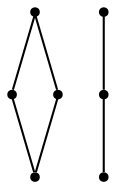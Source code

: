 graph {
  node [shape=point,comment="{\"directed\":false,\"doi\":\"10.1007/978-3-642-11805-0_8\",\"figure\":\"3 (5)\"}"]

  v0 [pos="1413.3634990780852,809.4338566866788"]
  v1 [pos="1391.2220441419024,836.2560965104536"]
  v2 [pos="1393.849017990467,602.5461114363237"]
  v3 [pos="1370.4566200966058,634.4963419133967"]
  v4 [pos="1391.9726353667502,778.7351746992631"]
  v5 [pos="1368.6427814394929,809.9340181524103"]
  v6 [pos="1393.2235465116278,661.4425408796832"]

  v0 -- v1 [id="-1",pos="1413.3634990780852,809.4338566866788 1413.5302935932957,832.9965879960494 1394.2575897926508,833.0800330422142 1391.2220441419024,836.2560965104536"]
  v5 -- v1 [id="-2",pos="1368.6427814394929,809.9340181524103 1368.3258305039517,834.5347244262696 1393.6363494163336,834.7764097733931 1391.2220441419024,836.2560965104536"]
  v3 -- v6 [id="-3",pos="1370.4566200966058,634.4963419133967 1370.1980774635492,659.0958397605202 1395.5085963759311,659.3375251076438 1393.2235465116278,661.4425408796832"]
  v2 -- v3 [id="-4",pos="1393.849017990467,602.5461114363237 1380.1888239660927,607.1187346024947 1370.1980774635492,612.6164402354848 1370.4566200966058,634.4963419133967"]
  v4 -- v5 [id="-5",pos="1391.9726353667502,778.7351746992631 1378.3165770064952,782.5573648626154 1368.3258305039517,788.0593953912909 1368.6427814394929,809.9340181524103"]
  v4 -- v0 [id="-6",pos="1391.9726353667502,778.7351746992631 1394.086691426122,776.3844666914506 1413.5302935932957,784.149689691717 1413.3634990780852,809.4338566866788"]
}